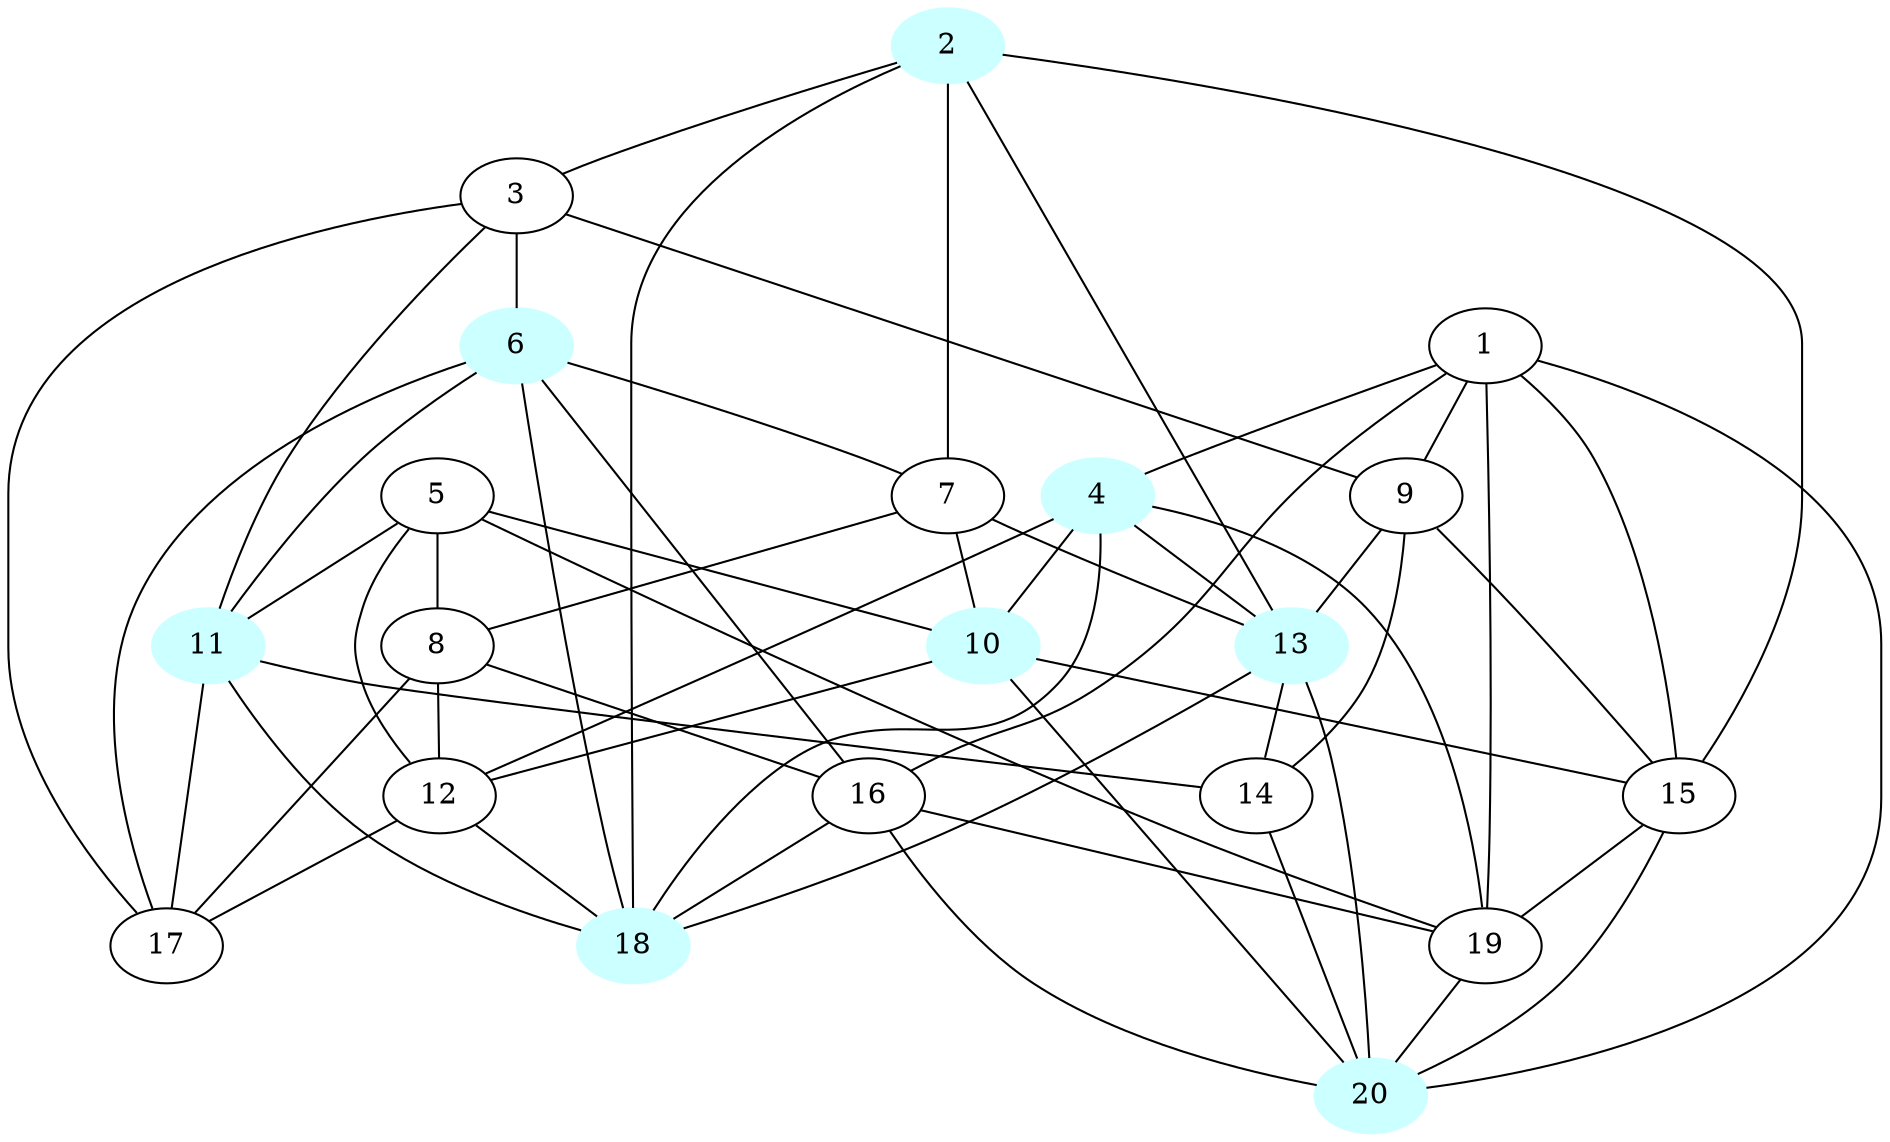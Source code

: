 graph G {
    2 [style=filled, color="#CCFFFF"];
    4 [style=filled, color="#CCFFFF"];
    6 [style=filled, color="#CCFFFF"];
    10 [style=filled, color="#CCFFFF"];
    11 [style=filled, color="#CCFFFF"];
    13 [style=filled, color="#CCFFFF"];
    18 [style=filled, color="#CCFFFF"];
    20 [style=filled, color="#CCFFFF"];
    1 -- 4 [len= 2]
    1 -- 9 [len= 2]
    1 -- 15 [len= 2]
    1 -- 16 [len= 2]
    1 -- 19 [len= 2]
    1 -- 20 [len= 2]
    2 -- 3 [len= 2]
    2 -- 7 [len= 2]
    2 -- 13 [len= 2]
    2 -- 15 [len= 2]
    2 -- 18 [len= 2]
    3 -- 6 [len= 2]
    3 -- 9 [len= 2]
    3 -- 11 [len= 2]
    3 -- 17 [len= 2]
    4 -- 10 [len= 2]
    4 -- 12 [len= 2]
    4 -- 13 [len= 2]
    4 -- 18 [len= 2]
    4 -- 19 [len= 2]
    5 -- 8 [len= 2]
    5 -- 10 [len= 2]
    5 -- 11 [len= 2]
    5 -- 12 [len= 2]
    5 -- 19 [len= 2]
    6 -- 7 [len= 2]
    6 -- 11 [len= 2]
    6 -- 16 [len= 2]
    6 -- 17 [len= 2]
    6 -- 18 [len= 2]
    7 -- 8 [len= 2]
    7 -- 10 [len= 2]
    7 -- 13 [len= 2]
    8 -- 12 [len= 2]
    8 -- 16 [len= 2]
    8 -- 17 [len= 2]
    9 -- 13 [len= 2]
    9 -- 14 [len= 2]
    9 -- 15 [len= 2]
    10 -- 12 [len= 2]
    10 -- 15 [len= 2]
    10 -- 20 [len= 2]
    11 -- 14 [len= 2]
    11 -- 17 [len= 2]
    11 -- 18 [len= 2]
    12 -- 17 [len= 2]
    12 -- 18 [len= 2]
    13 -- 14 [len= 2]
    13 -- 18 [len= 2]
    13 -- 20 [len= 2]
    14 -- 20 [len= 2]
    15 -- 19 [len= 2]
    15 -- 20 [len= 2]
    16 -- 18 [len= 2]
    16 -- 19 [len= 2]
    16 -- 20 [len= 2]
    19 -- 20 [len= 2]
}
